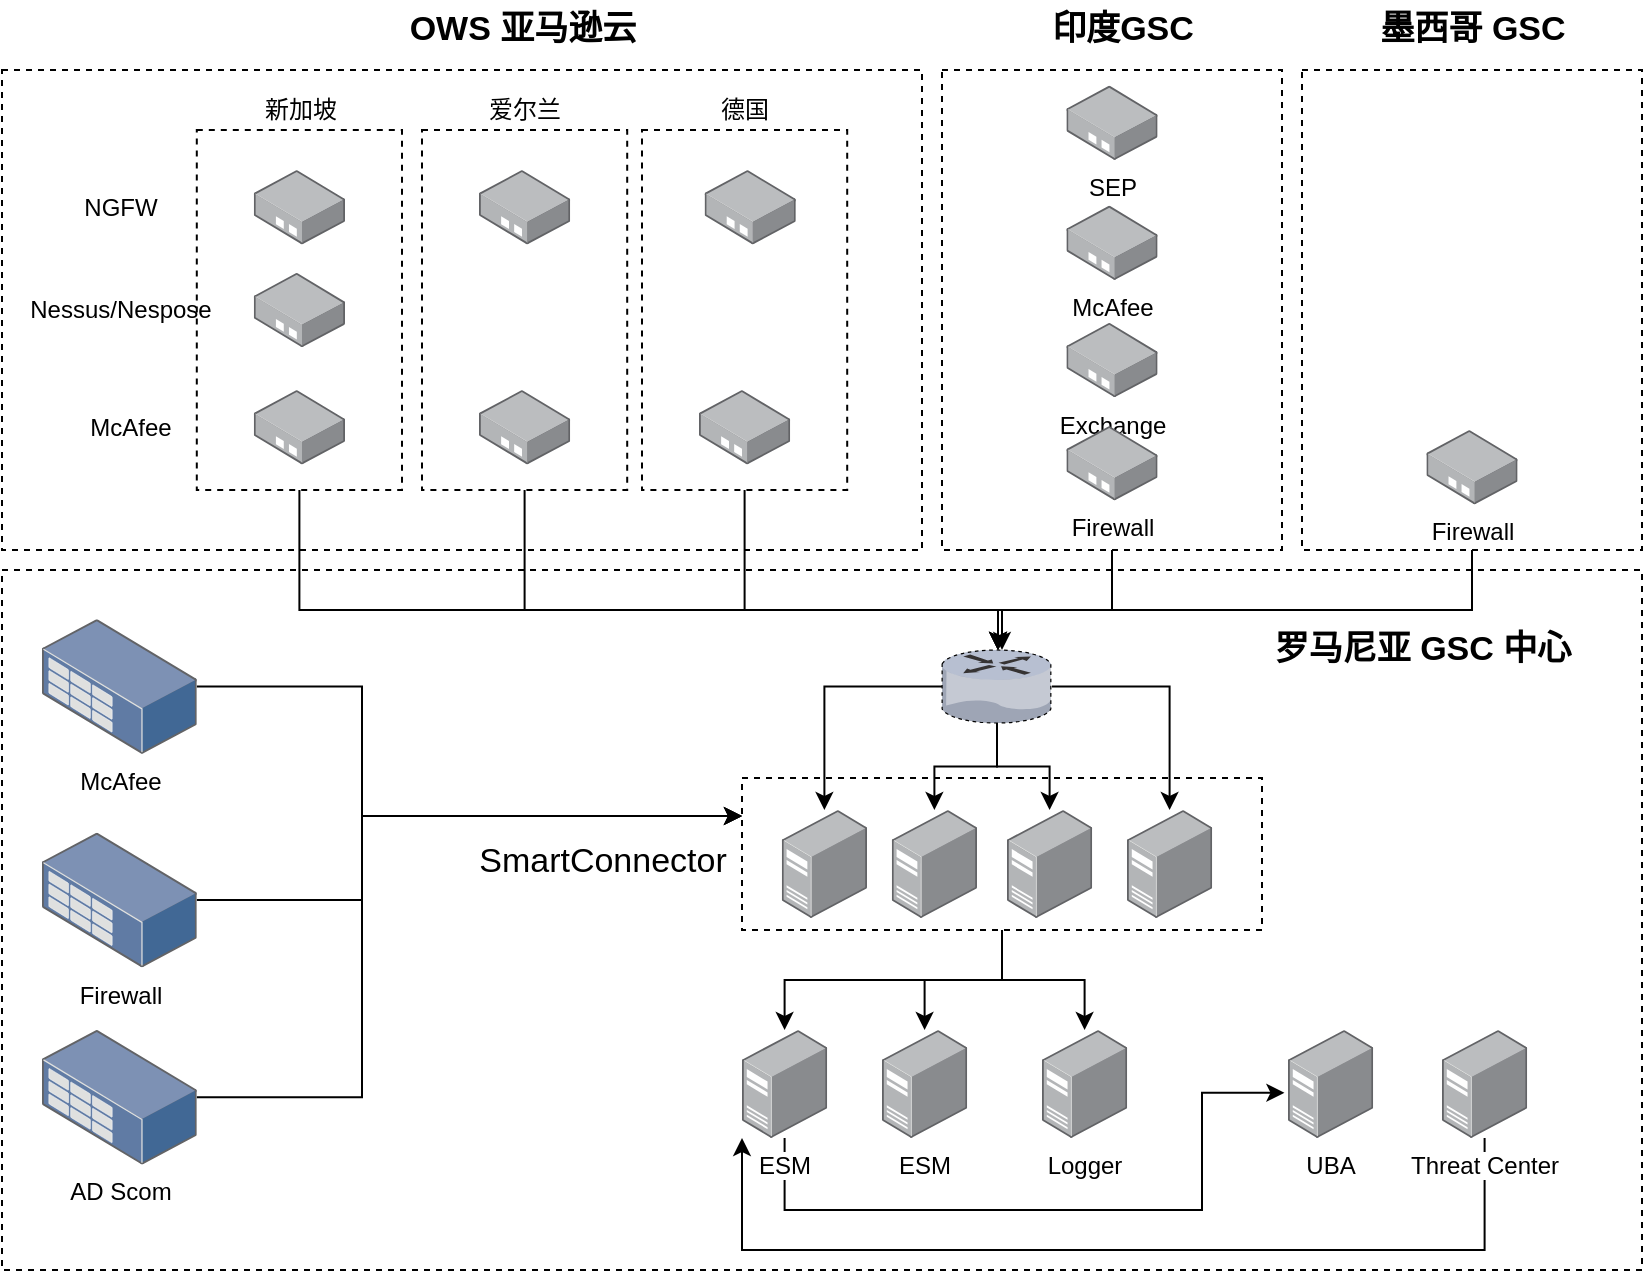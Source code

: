 <mxfile version="12.7.9" type="github">
  <diagram id="efoB5xBBjJtNZjYYr0tE" name="Page-1">
    <mxGraphModel dx="1038" dy="548" grid="1" gridSize="10" guides="1" tooltips="1" connect="1" arrows="1" fold="1" page="1" pageScale="1" pageWidth="1600" pageHeight="900" math="0" shadow="0">
      <root>
        <mxCell id="0" />
        <mxCell id="1" parent="0" />
        <mxCell id="JCscf4lxlTonYZfEuBM4-1" value="" style="rounded=0;whiteSpace=wrap;html=1;dashed=1;" vertex="1" parent="1">
          <mxGeometry x="200" y="480" width="820" height="350" as="geometry" />
        </mxCell>
        <mxCell id="JCscf4lxlTonYZfEuBM4-62" style="edgeStyle=orthogonalEdgeStyle;rounded=0;orthogonalLoop=1;jettySize=auto;html=1;fontSize=17;" edge="1" parent="1" source="JCscf4lxlTonYZfEuBM4-60" target="JCscf4lxlTonYZfEuBM4-4">
          <mxGeometry relative="1" as="geometry" />
        </mxCell>
        <mxCell id="JCscf4lxlTonYZfEuBM4-63" style="edgeStyle=orthogonalEdgeStyle;rounded=0;orthogonalLoop=1;jettySize=auto;html=1;fontSize=17;" edge="1" parent="1" source="JCscf4lxlTonYZfEuBM4-60" target="JCscf4lxlTonYZfEuBM4-5">
          <mxGeometry relative="1" as="geometry" />
        </mxCell>
        <mxCell id="JCscf4lxlTonYZfEuBM4-64" style="edgeStyle=orthogonalEdgeStyle;rounded=0;orthogonalLoop=1;jettySize=auto;html=1;fontSize=17;" edge="1" parent="1" source="JCscf4lxlTonYZfEuBM4-60" target="JCscf4lxlTonYZfEuBM4-6">
          <mxGeometry relative="1" as="geometry" />
        </mxCell>
        <mxCell id="JCscf4lxlTonYZfEuBM4-60" value="" style="rounded=0;whiteSpace=wrap;html=1;dashed=1;" vertex="1" parent="1">
          <mxGeometry x="570" y="584" width="260" height="76" as="geometry" />
        </mxCell>
        <mxCell id="JCscf4lxlTonYZfEuBM4-2" value="" style="rounded=0;whiteSpace=wrap;html=1;dashed=1;" vertex="1" parent="1">
          <mxGeometry x="200" y="230" width="460" height="240" as="geometry" />
        </mxCell>
        <mxCell id="JCscf4lxlTonYZfEuBM4-72" style="edgeStyle=orthogonalEdgeStyle;rounded=0;orthogonalLoop=1;jettySize=auto;html=1;fontSize=17;" edge="1" parent="1" source="JCscf4lxlTonYZfEuBM4-3" target="JCscf4lxlTonYZfEuBM4-10">
          <mxGeometry relative="1" as="geometry">
            <Array as="points">
              <mxPoint x="755" y="500" />
              <mxPoint x="698" y="500" />
            </Array>
          </mxGeometry>
        </mxCell>
        <mxCell id="JCscf4lxlTonYZfEuBM4-3" value="" style="rounded=0;whiteSpace=wrap;html=1;dashed=1;" vertex="1" parent="1">
          <mxGeometry x="670" y="230" width="170" height="240" as="geometry" />
        </mxCell>
        <mxCell id="JCscf4lxlTonYZfEuBM4-65" style="edgeStyle=orthogonalEdgeStyle;rounded=0;orthogonalLoop=1;jettySize=auto;html=1;entryX=-0.042;entryY=0.581;entryDx=0;entryDy=0;entryPerimeter=0;fontSize=17;" edge="1" parent="1" source="JCscf4lxlTonYZfEuBM4-4" target="JCscf4lxlTonYZfEuBM4-9">
          <mxGeometry relative="1" as="geometry">
            <Array as="points">
              <mxPoint x="591" y="800" />
              <mxPoint x="800" y="800" />
              <mxPoint x="800" y="741" />
            </Array>
          </mxGeometry>
        </mxCell>
        <mxCell id="JCscf4lxlTonYZfEuBM4-4" value="ESM" style="points=[];aspect=fixed;html=1;align=center;shadow=0;dashed=0;image;image=img/lib/allied_telesis/computer_and_terminals/Server_Desktop.svg;" vertex="1" parent="1">
          <mxGeometry x="570" y="710" width="42.6" height="54" as="geometry" />
        </mxCell>
        <mxCell id="JCscf4lxlTonYZfEuBM4-5" value="ESM" style="points=[];aspect=fixed;html=1;align=center;shadow=0;dashed=0;image;image=img/lib/allied_telesis/computer_and_terminals/Server_Desktop.svg;" vertex="1" parent="1">
          <mxGeometry x="640" y="710" width="42.6" height="54" as="geometry" />
        </mxCell>
        <mxCell id="JCscf4lxlTonYZfEuBM4-6" value="Logger" style="points=[];aspect=fixed;html=1;align=center;shadow=0;dashed=0;image;image=img/lib/allied_telesis/computer_and_terminals/Server_Desktop.svg;" vertex="1" parent="1">
          <mxGeometry x="720" y="710" width="42.6" height="54" as="geometry" />
        </mxCell>
        <mxCell id="JCscf4lxlTonYZfEuBM4-9" value="UBA" style="points=[];aspect=fixed;html=1;align=center;shadow=0;dashed=0;image;image=img/lib/allied_telesis/computer_and_terminals/Server_Desktop.svg;" vertex="1" parent="1">
          <mxGeometry x="843" y="710" width="42.6" height="54" as="geometry" />
        </mxCell>
        <mxCell id="JCscf4lxlTonYZfEuBM4-56" style="edgeStyle=orthogonalEdgeStyle;rounded=0;orthogonalLoop=1;jettySize=auto;html=1;fontSize=17;" edge="1" parent="1" source="JCscf4lxlTonYZfEuBM4-10" target="JCscf4lxlTonYZfEuBM4-11">
          <mxGeometry relative="1" as="geometry" />
        </mxCell>
        <mxCell id="JCscf4lxlTonYZfEuBM4-57" style="edgeStyle=orthogonalEdgeStyle;rounded=0;orthogonalLoop=1;jettySize=auto;html=1;fontSize=17;" edge="1" parent="1" source="JCscf4lxlTonYZfEuBM4-10" target="JCscf4lxlTonYZfEuBM4-12">
          <mxGeometry relative="1" as="geometry" />
        </mxCell>
        <mxCell id="JCscf4lxlTonYZfEuBM4-58" style="edgeStyle=orthogonalEdgeStyle;rounded=0;orthogonalLoop=1;jettySize=auto;html=1;fontSize=17;" edge="1" parent="1" source="JCscf4lxlTonYZfEuBM4-10" target="JCscf4lxlTonYZfEuBM4-14">
          <mxGeometry relative="1" as="geometry" />
        </mxCell>
        <mxCell id="JCscf4lxlTonYZfEuBM4-59" style="edgeStyle=orthogonalEdgeStyle;rounded=0;orthogonalLoop=1;jettySize=auto;html=1;fontSize=17;" edge="1" parent="1" source="JCscf4lxlTonYZfEuBM4-10" target="JCscf4lxlTonYZfEuBM4-13">
          <mxGeometry relative="1" as="geometry" />
        </mxCell>
        <mxCell id="JCscf4lxlTonYZfEuBM4-10" value="" style="verticalLabelPosition=bottom;aspect=fixed;html=1;verticalAlign=top;strokeColor=none;align=center;outlineConnect=0;shape=mxgraph.citrix.router;dashed=1;" vertex="1" parent="1">
          <mxGeometry x="670" y="520" width="55" height="36.5" as="geometry" />
        </mxCell>
        <mxCell id="JCscf4lxlTonYZfEuBM4-11" value="" style="points=[];aspect=fixed;html=1;align=center;shadow=0;dashed=0;image;image=img/lib/allied_telesis/computer_and_terminals/Server_Desktop.svg;" vertex="1" parent="1">
          <mxGeometry x="589.9" y="600" width="42.6" height="54" as="geometry" />
        </mxCell>
        <mxCell id="JCscf4lxlTonYZfEuBM4-12" value="" style="points=[];aspect=fixed;html=1;align=center;shadow=0;dashed=0;image;image=img/lib/allied_telesis/computer_and_terminals/Server_Desktop.svg;" vertex="1" parent="1">
          <mxGeometry x="644.9" y="600" width="42.6" height="54" as="geometry" />
        </mxCell>
        <mxCell id="JCscf4lxlTonYZfEuBM4-13" value="" style="points=[];aspect=fixed;html=1;align=center;shadow=0;dashed=0;image;image=img/lib/allied_telesis/computer_and_terminals/Server_Desktop.svg;" vertex="1" parent="1">
          <mxGeometry x="702.5" y="600" width="42.6" height="54" as="geometry" />
        </mxCell>
        <mxCell id="JCscf4lxlTonYZfEuBM4-14" value="" style="points=[];aspect=fixed;html=1;align=center;shadow=0;dashed=0;image;image=img/lib/allied_telesis/computer_and_terminals/Server_Desktop.svg;" vertex="1" parent="1">
          <mxGeometry x="762.5" y="600" width="42.6" height="54" as="geometry" />
        </mxCell>
        <mxCell id="JCscf4lxlTonYZfEuBM4-66" style="edgeStyle=orthogonalEdgeStyle;rounded=0;orthogonalLoop=1;jettySize=auto;html=1;fontSize=17;" edge="1" parent="1" source="JCscf4lxlTonYZfEuBM4-15" target="JCscf4lxlTonYZfEuBM4-4">
          <mxGeometry relative="1" as="geometry">
            <Array as="points">
              <mxPoint x="941" y="820" />
              <mxPoint x="570" y="820" />
            </Array>
          </mxGeometry>
        </mxCell>
        <mxCell id="JCscf4lxlTonYZfEuBM4-15" value="Threat Center" style="points=[];aspect=fixed;html=1;align=center;shadow=0;dashed=0;image;image=img/lib/allied_telesis/computer_and_terminals/Server_Desktop.svg;" vertex="1" parent="1">
          <mxGeometry x="920" y="710" width="42.6" height="54" as="geometry" />
        </mxCell>
        <mxCell id="JCscf4lxlTonYZfEuBM4-67" style="edgeStyle=orthogonalEdgeStyle;rounded=0;orthogonalLoop=1;jettySize=auto;html=1;entryX=0;entryY=0.25;entryDx=0;entryDy=0;fontSize=17;" edge="1" parent="1" source="JCscf4lxlTonYZfEuBM4-20" target="JCscf4lxlTonYZfEuBM4-60">
          <mxGeometry relative="1" as="geometry">
            <Array as="points">
              <mxPoint x="380" y="538" />
              <mxPoint x="380" y="603" />
            </Array>
          </mxGeometry>
        </mxCell>
        <mxCell id="JCscf4lxlTonYZfEuBM4-20" value="McAfee" style="points=[];aspect=fixed;html=1;align=center;shadow=0;dashed=0;image;image=img/lib/allied_telesis/storage/Datacenter_Server_Rack_Storage_Unit_Small.svg;" vertex="1" parent="1">
          <mxGeometry x="220" y="504.65" width="77.4" height="67.2" as="geometry" />
        </mxCell>
        <mxCell id="JCscf4lxlTonYZfEuBM4-68" style="edgeStyle=orthogonalEdgeStyle;rounded=0;orthogonalLoop=1;jettySize=auto;html=1;entryX=0;entryY=0.25;entryDx=0;entryDy=0;fontSize=17;" edge="1" parent="1" source="JCscf4lxlTonYZfEuBM4-21" target="JCscf4lxlTonYZfEuBM4-60">
          <mxGeometry relative="1" as="geometry">
            <Array as="points">
              <mxPoint x="380" y="645" />
              <mxPoint x="380" y="603" />
            </Array>
          </mxGeometry>
        </mxCell>
        <mxCell id="JCscf4lxlTonYZfEuBM4-21" value="Firewall" style="points=[];aspect=fixed;html=1;align=center;shadow=0;dashed=0;image;image=img/lib/allied_telesis/storage/Datacenter_Server_Rack_Storage_Unit_Small.svg;" vertex="1" parent="1">
          <mxGeometry x="220" y="611.4" width="77.4" height="67.2" as="geometry" />
        </mxCell>
        <mxCell id="JCscf4lxlTonYZfEuBM4-70" style="edgeStyle=orthogonalEdgeStyle;rounded=0;orthogonalLoop=1;jettySize=auto;html=1;entryX=0;entryY=0.25;entryDx=0;entryDy=0;fontSize=17;" edge="1" parent="1" source="JCscf4lxlTonYZfEuBM4-24" target="JCscf4lxlTonYZfEuBM4-60">
          <mxGeometry relative="1" as="geometry">
            <Array as="points">
              <mxPoint x="380" y="744" />
              <mxPoint x="380" y="603" />
            </Array>
          </mxGeometry>
        </mxCell>
        <mxCell id="JCscf4lxlTonYZfEuBM4-24" value="AD Scom" style="points=[];aspect=fixed;html=1;align=center;shadow=0;dashed=0;image;image=img/lib/allied_telesis/storage/Datacenter_Server_Rack_Storage_Unit_Small.svg;" vertex="1" parent="1">
          <mxGeometry x="220" y="710" width="77.4" height="67.2" as="geometry" />
        </mxCell>
        <mxCell id="JCscf4lxlTonYZfEuBM4-44" style="edgeStyle=orthogonalEdgeStyle;rounded=0;orthogonalLoop=1;jettySize=auto;html=1;" edge="1" parent="1" source="JCscf4lxlTonYZfEuBM4-25" target="JCscf4lxlTonYZfEuBM4-10">
          <mxGeometry relative="1" as="geometry">
            <Array as="points">
              <mxPoint x="349" y="500" />
              <mxPoint x="698" y="500" />
            </Array>
          </mxGeometry>
        </mxCell>
        <mxCell id="JCscf4lxlTonYZfEuBM4-25" value="" style="rounded=0;whiteSpace=wrap;html=1;dashed=1;" vertex="1" parent="1">
          <mxGeometry x="297.4" y="260" width="102.6" height="180" as="geometry" />
        </mxCell>
        <mxCell id="JCscf4lxlTonYZfEuBM4-45" style="edgeStyle=orthogonalEdgeStyle;rounded=0;orthogonalLoop=1;jettySize=auto;html=1;" edge="1" parent="1" source="JCscf4lxlTonYZfEuBM4-26" target="JCscf4lxlTonYZfEuBM4-10">
          <mxGeometry relative="1" as="geometry">
            <Array as="points">
              <mxPoint x="461" y="500" />
              <mxPoint x="698" y="500" />
            </Array>
          </mxGeometry>
        </mxCell>
        <mxCell id="JCscf4lxlTonYZfEuBM4-26" value="" style="rounded=0;whiteSpace=wrap;html=1;dashed=1;" vertex="1" parent="1">
          <mxGeometry x="410" y="260" width="102.6" height="180" as="geometry" />
        </mxCell>
        <mxCell id="JCscf4lxlTonYZfEuBM4-46" style="edgeStyle=orthogonalEdgeStyle;rounded=0;orthogonalLoop=1;jettySize=auto;html=1;" edge="1" parent="1" source="JCscf4lxlTonYZfEuBM4-27" target="JCscf4lxlTonYZfEuBM4-10">
          <mxGeometry relative="1" as="geometry">
            <mxPoint x="700" y="510" as="targetPoint" />
            <Array as="points">
              <mxPoint x="571" y="500" />
              <mxPoint x="700" y="500" />
            </Array>
          </mxGeometry>
        </mxCell>
        <mxCell id="JCscf4lxlTonYZfEuBM4-27" value="" style="rounded=0;whiteSpace=wrap;html=1;dashed=1;" vertex="1" parent="1">
          <mxGeometry x="520" y="260" width="102.6" height="180" as="geometry" />
        </mxCell>
        <mxCell id="JCscf4lxlTonYZfEuBM4-28" value="新加坡" style="text;html=1;align=center;verticalAlign=middle;resizable=0;points=[];autosize=1;" vertex="1" parent="1">
          <mxGeometry x="323.7" y="240" width="50" height="20" as="geometry" />
        </mxCell>
        <mxCell id="JCscf4lxlTonYZfEuBM4-31" value="爱尔兰" style="text;html=1;align=center;verticalAlign=middle;resizable=0;points=[];autosize=1;" vertex="1" parent="1">
          <mxGeometry x="436.3" y="240" width="50" height="20" as="geometry" />
        </mxCell>
        <mxCell id="JCscf4lxlTonYZfEuBM4-32" value="德国" style="text;html=1;align=center;verticalAlign=middle;resizable=0;points=[];autosize=1;" vertex="1" parent="1">
          <mxGeometry x="551.3" y="240" width="40" height="20" as="geometry" />
        </mxCell>
        <mxCell id="JCscf4lxlTonYZfEuBM4-34" value="" style="points=[];aspect=fixed;html=1;align=center;shadow=0;dashed=0;image;image=img/lib/allied_telesis/media_converters/Media_Converter_Standalone.svg;" vertex="1" parent="1">
          <mxGeometry x="325.9" y="280" width="45.6" height="37.2" as="geometry" />
        </mxCell>
        <mxCell id="JCscf4lxlTonYZfEuBM4-35" value="" style="points=[];aspect=fixed;html=1;align=center;shadow=0;dashed=0;image;image=img/lib/allied_telesis/media_converters/Media_Converter_Standalone.svg;" vertex="1" parent="1">
          <mxGeometry x="438.5" y="280" width="45.6" height="37.2" as="geometry" />
        </mxCell>
        <mxCell id="JCscf4lxlTonYZfEuBM4-36" value="" style="points=[];aspect=fixed;html=1;align=center;shadow=0;dashed=0;image;image=img/lib/allied_telesis/media_converters/Media_Converter_Standalone.svg;" vertex="1" parent="1">
          <mxGeometry x="551.3" y="280" width="45.6" height="37.2" as="geometry" />
        </mxCell>
        <mxCell id="JCscf4lxlTonYZfEuBM4-37" value="" style="points=[];aspect=fixed;html=1;align=center;shadow=0;dashed=0;image;image=img/lib/allied_telesis/media_converters/Media_Converter_Standalone.svg;" vertex="1" parent="1">
          <mxGeometry x="325.9" y="331.4" width="45.6" height="37.2" as="geometry" />
        </mxCell>
        <mxCell id="JCscf4lxlTonYZfEuBM4-38" value="" style="points=[];aspect=fixed;html=1;align=center;shadow=0;dashed=0;image;image=img/lib/allied_telesis/media_converters/Media_Converter_Standalone.svg;" vertex="1" parent="1">
          <mxGeometry x="325.9" y="390" width="45.6" height="37.2" as="geometry" />
        </mxCell>
        <mxCell id="JCscf4lxlTonYZfEuBM4-39" value="" style="points=[];aspect=fixed;html=1;align=center;shadow=0;dashed=0;image;image=img/lib/allied_telesis/media_converters/Media_Converter_Standalone.svg;" vertex="1" parent="1">
          <mxGeometry x="438.5" y="390" width="45.6" height="37.2" as="geometry" />
        </mxCell>
        <mxCell id="JCscf4lxlTonYZfEuBM4-40" value="" style="points=[];aspect=fixed;html=1;align=center;shadow=0;dashed=0;image;image=img/lib/allied_telesis/media_converters/Media_Converter_Standalone.svg;" vertex="1" parent="1">
          <mxGeometry x="548.5" y="390" width="45.6" height="37.2" as="geometry" />
        </mxCell>
        <mxCell id="JCscf4lxlTonYZfEuBM4-41" value="NGFW" style="text;html=1;align=center;verticalAlign=middle;resizable=0;points=[];autosize=1;" vertex="1" parent="1">
          <mxGeometry x="233.7" y="288.6" width="50" height="20" as="geometry" />
        </mxCell>
        <mxCell id="JCscf4lxlTonYZfEuBM4-42" value="Nessus/Nespose" style="text;html=1;align=center;verticalAlign=middle;resizable=0;points=[];autosize=1;" vertex="1" parent="1">
          <mxGeometry x="203.7" y="340" width="110" height="20" as="geometry" />
        </mxCell>
        <mxCell id="JCscf4lxlTonYZfEuBM4-43" value="McAfee" style="text;html=1;align=center;verticalAlign=middle;resizable=0;points=[];autosize=1;" vertex="1" parent="1">
          <mxGeometry x="233.7" y="398.6" width="60" height="20" as="geometry" />
        </mxCell>
        <mxCell id="JCscf4lxlTonYZfEuBM4-73" style="edgeStyle=orthogonalEdgeStyle;rounded=0;orthogonalLoop=1;jettySize=auto;html=1;fontSize=17;" edge="1" parent="1" source="JCscf4lxlTonYZfEuBM4-47" target="JCscf4lxlTonYZfEuBM4-10">
          <mxGeometry relative="1" as="geometry">
            <Array as="points">
              <mxPoint x="935" y="500" />
              <mxPoint x="698" y="500" />
            </Array>
          </mxGeometry>
        </mxCell>
        <mxCell id="JCscf4lxlTonYZfEuBM4-47" value="" style="rounded=0;whiteSpace=wrap;html=1;dashed=1;" vertex="1" parent="1">
          <mxGeometry x="850" y="230" width="170" height="240" as="geometry" />
        </mxCell>
        <mxCell id="JCscf4lxlTonYZfEuBM4-48" value="OWS 亚马逊云" style="text;html=1;align=center;verticalAlign=middle;resizable=0;points=[];autosize=1;fontStyle=1;fontSize=17;" vertex="1" parent="1">
          <mxGeometry x="395" y="195" width="130" height="30" as="geometry" />
        </mxCell>
        <mxCell id="JCscf4lxlTonYZfEuBM4-49" value="印度GSC" style="text;html=1;align=center;verticalAlign=middle;resizable=0;points=[];autosize=1;fontStyle=1;fontSize=17;" vertex="1" parent="1">
          <mxGeometry x="715.1" y="195" width="90" height="30" as="geometry" />
        </mxCell>
        <mxCell id="JCscf4lxlTonYZfEuBM4-50" value="墨西哥 GSC" style="text;html=1;align=center;verticalAlign=middle;resizable=0;points=[];autosize=1;fontStyle=1;fontSize=17;" vertex="1" parent="1">
          <mxGeometry x="880" y="195" width="110" height="30" as="geometry" />
        </mxCell>
        <mxCell id="JCscf4lxlTonYZfEuBM4-51" value="SEP" style="points=[];aspect=fixed;html=1;align=center;shadow=0;dashed=0;image;image=img/lib/allied_telesis/media_converters/Media_Converter_Standalone.svg;" vertex="1" parent="1">
          <mxGeometry x="732.2" y="237.8" width="45.6" height="37.2" as="geometry" />
        </mxCell>
        <mxCell id="JCscf4lxlTonYZfEuBM4-52" value="McAfee" style="points=[];aspect=fixed;html=1;align=center;shadow=0;dashed=0;image;image=img/lib/allied_telesis/media_converters/Media_Converter_Standalone.svg;" vertex="1" parent="1">
          <mxGeometry x="732.2" y="297.8" width="45.6" height="37.2" as="geometry" />
        </mxCell>
        <mxCell id="JCscf4lxlTonYZfEuBM4-53" value="Exchange" style="points=[];aspect=fixed;html=1;align=center;shadow=0;dashed=0;image;image=img/lib/allied_telesis/media_converters/Media_Converter_Standalone.svg;" vertex="1" parent="1">
          <mxGeometry x="732.2" y="356.4" width="45.6" height="37.2" as="geometry" />
        </mxCell>
        <mxCell id="JCscf4lxlTonYZfEuBM4-54" value="Firewall" style="points=[];aspect=fixed;html=1;align=center;shadow=0;dashed=0;image;image=img/lib/allied_telesis/media_converters/Media_Converter_Standalone.svg;" vertex="1" parent="1">
          <mxGeometry x="732.2" y="408" width="45.6" height="37.2" as="geometry" />
        </mxCell>
        <mxCell id="JCscf4lxlTonYZfEuBM4-55" value="Firewall" style="points=[];aspect=fixed;html=1;align=center;shadow=0;dashed=0;image;image=img/lib/allied_telesis/media_converters/Media_Converter_Standalone.svg;" vertex="1" parent="1">
          <mxGeometry x="912.2" y="410" width="45.6" height="37.2" as="geometry" />
        </mxCell>
        <mxCell id="JCscf4lxlTonYZfEuBM4-61" value="SmartConnector" style="text;html=1;align=center;verticalAlign=middle;resizable=0;points=[];autosize=1;fontSize=17;" vertex="1" parent="1">
          <mxGeometry x="430" y="611.4" width="140" height="30" as="geometry" />
        </mxCell>
        <mxCell id="JCscf4lxlTonYZfEuBM4-71" value="罗马尼亚 GSC 中心" style="text;html=1;align=center;verticalAlign=middle;resizable=0;points=[];autosize=1;fontStyle=1;fontSize=17;" vertex="1" parent="1">
          <mxGeometry x="830" y="504.65" width="160" height="30" as="geometry" />
        </mxCell>
      </root>
    </mxGraphModel>
  </diagram>
</mxfile>
